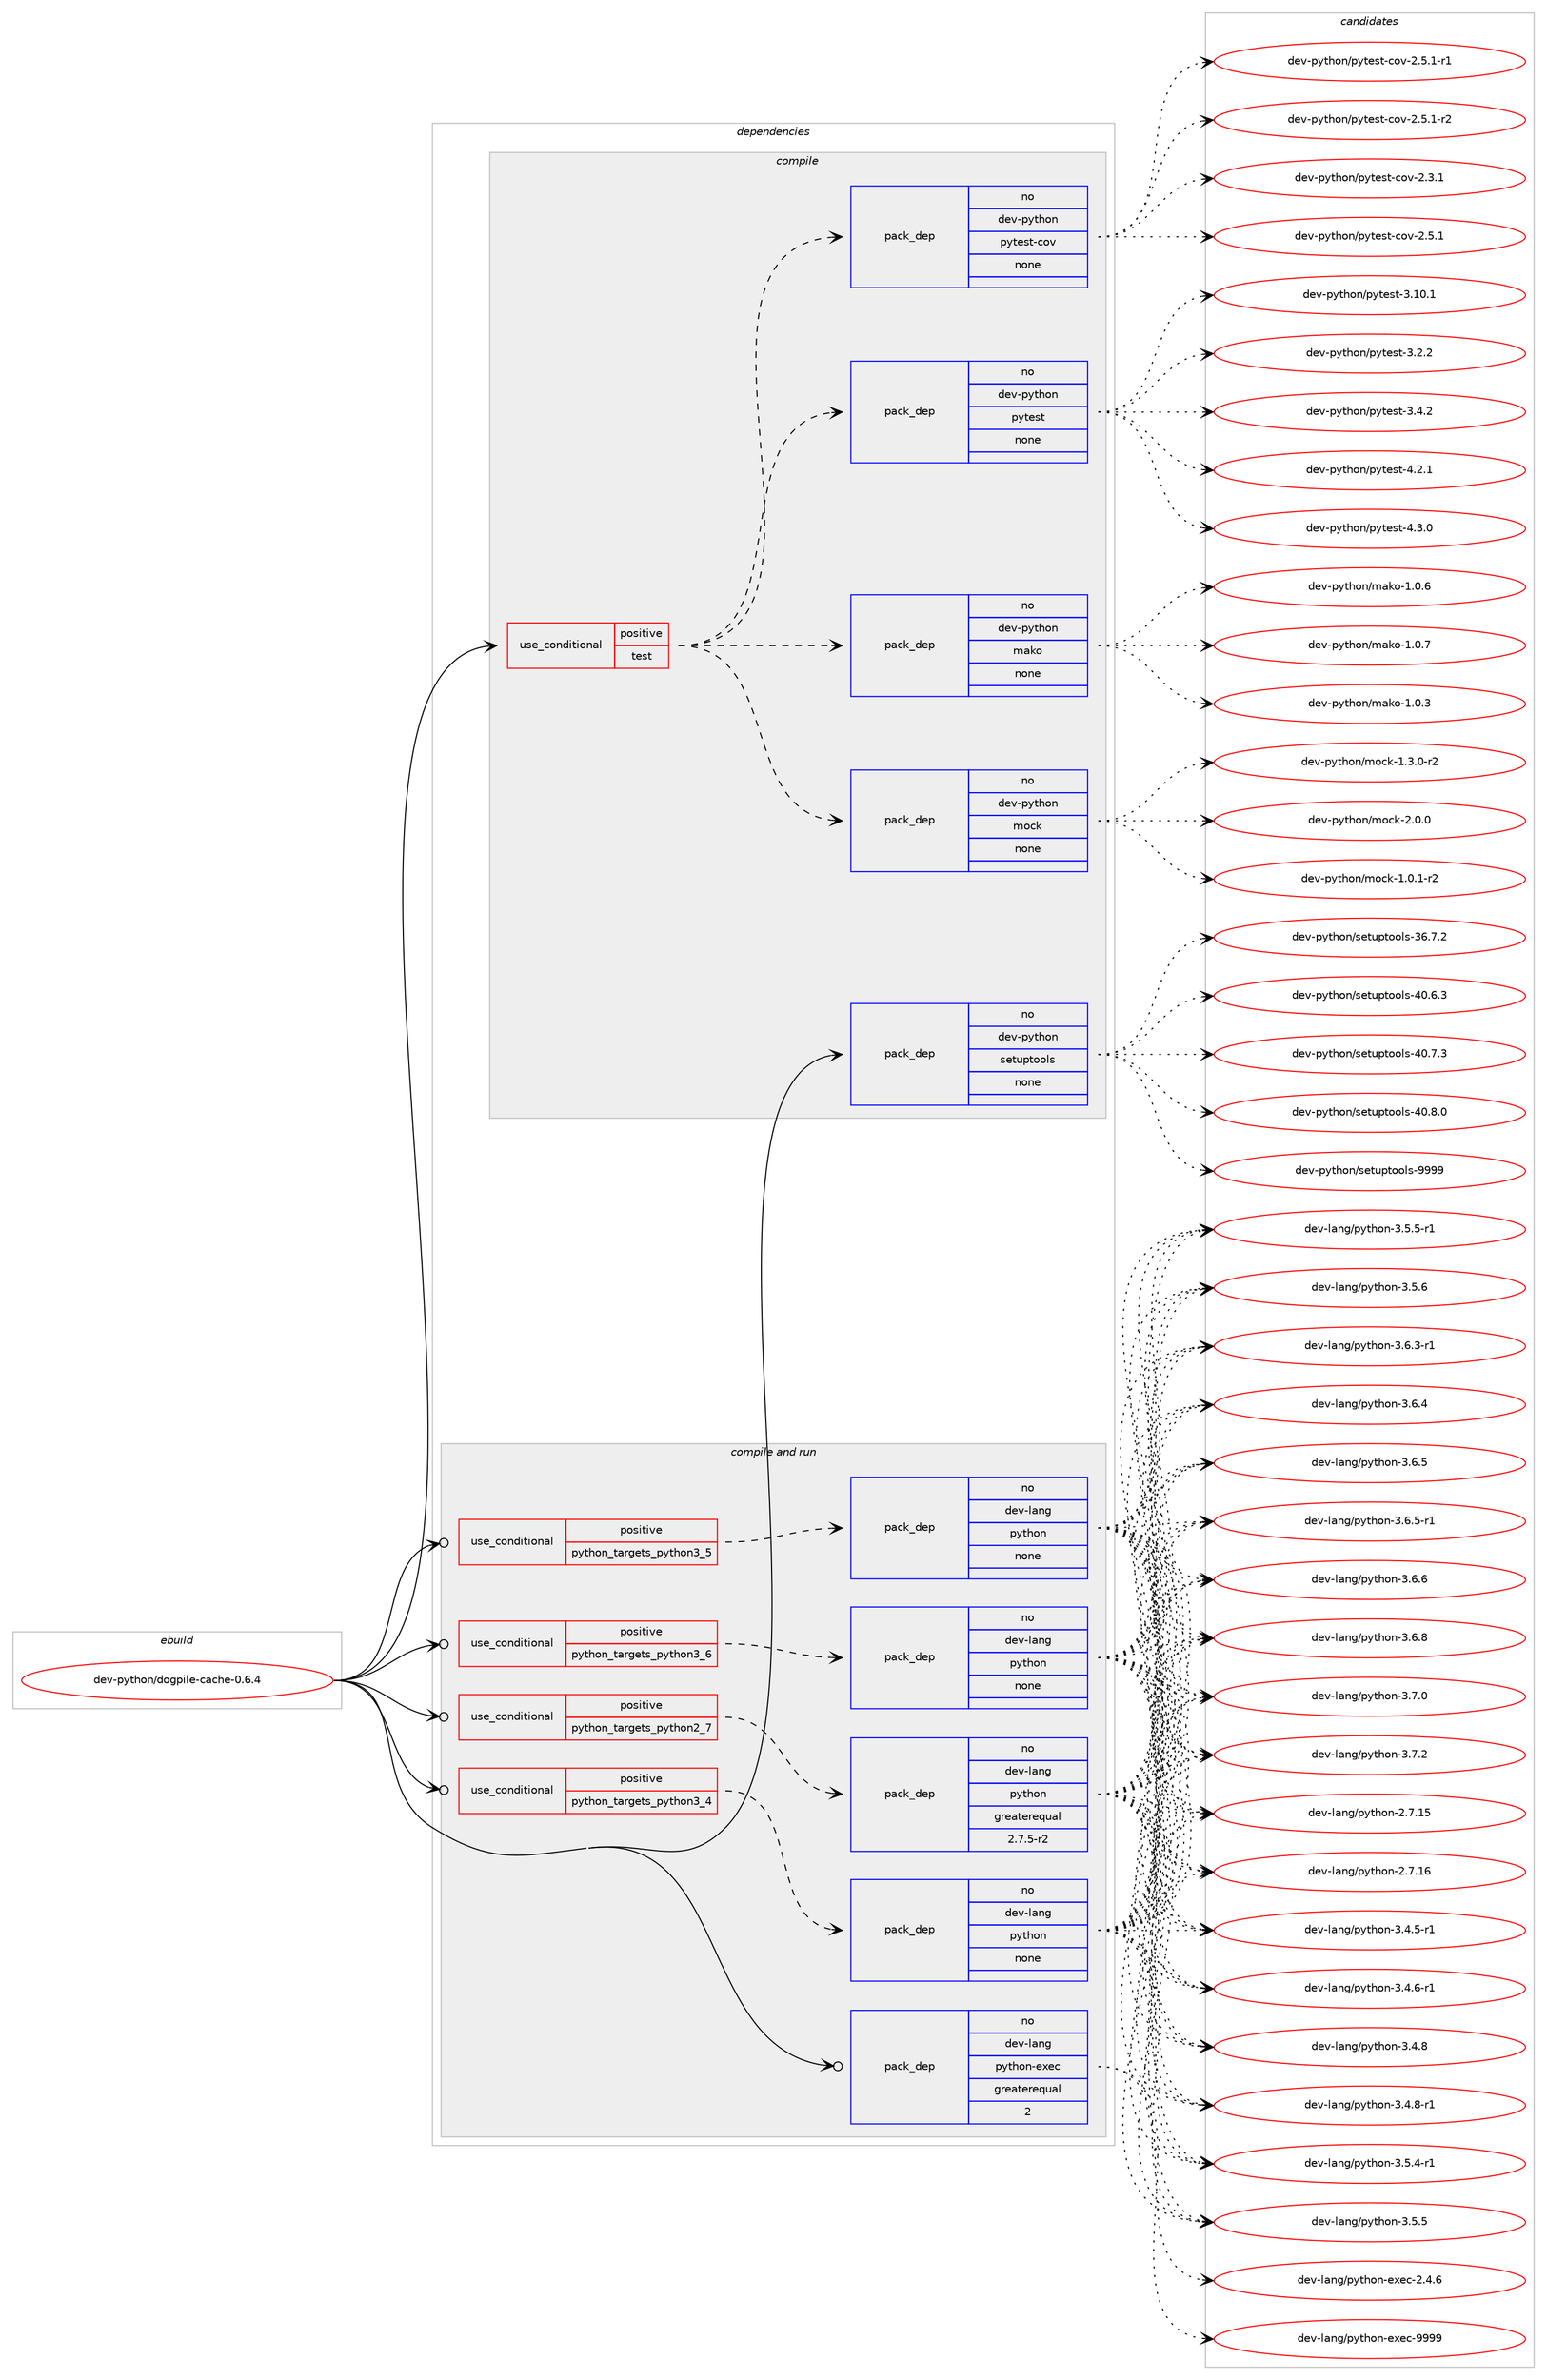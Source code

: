 digraph prolog {

# *************
# Graph options
# *************

newrank=true;
concentrate=true;
compound=true;
graph [rankdir=LR,fontname=Helvetica,fontsize=10,ranksep=1.5];#, ranksep=2.5, nodesep=0.2];
edge  [arrowhead=vee];
node  [fontname=Helvetica,fontsize=10];

# **********
# The ebuild
# **********

subgraph cluster_leftcol {
color=gray;
rank=same;
label=<<i>ebuild</i>>;
id [label="dev-python/dogpile-cache-0.6.4", color=red, width=4, href="../dev-python/dogpile-cache-0.6.4.svg"];
}

# ****************
# The dependencies
# ****************

subgraph cluster_midcol {
color=gray;
label=<<i>dependencies</i>>;
subgraph cluster_compile {
fillcolor="#eeeeee";
style=filled;
label=<<i>compile</i>>;
subgraph cond373635 {
dependency1407058 [label=<<TABLE BORDER="0" CELLBORDER="1" CELLSPACING="0" CELLPADDING="4"><TR><TD ROWSPAN="3" CELLPADDING="10">use_conditional</TD></TR><TR><TD>positive</TD></TR><TR><TD>test</TD></TR></TABLE>>, shape=none, color=red];
subgraph pack1010167 {
dependency1407059 [label=<<TABLE BORDER="0" CELLBORDER="1" CELLSPACING="0" CELLPADDING="4" WIDTH="220"><TR><TD ROWSPAN="6" CELLPADDING="30">pack_dep</TD></TR><TR><TD WIDTH="110">no</TD></TR><TR><TD>dev-python</TD></TR><TR><TD>pytest</TD></TR><TR><TD>none</TD></TR><TR><TD></TD></TR></TABLE>>, shape=none, color=blue];
}
dependency1407058:e -> dependency1407059:w [weight=20,style="dashed",arrowhead="vee"];
subgraph pack1010168 {
dependency1407060 [label=<<TABLE BORDER="0" CELLBORDER="1" CELLSPACING="0" CELLPADDING="4" WIDTH="220"><TR><TD ROWSPAN="6" CELLPADDING="30">pack_dep</TD></TR><TR><TD WIDTH="110">no</TD></TR><TR><TD>dev-python</TD></TR><TR><TD>pytest-cov</TD></TR><TR><TD>none</TD></TR><TR><TD></TD></TR></TABLE>>, shape=none, color=blue];
}
dependency1407058:e -> dependency1407060:w [weight=20,style="dashed",arrowhead="vee"];
subgraph pack1010169 {
dependency1407061 [label=<<TABLE BORDER="0" CELLBORDER="1" CELLSPACING="0" CELLPADDING="4" WIDTH="220"><TR><TD ROWSPAN="6" CELLPADDING="30">pack_dep</TD></TR><TR><TD WIDTH="110">no</TD></TR><TR><TD>dev-python</TD></TR><TR><TD>mock</TD></TR><TR><TD>none</TD></TR><TR><TD></TD></TR></TABLE>>, shape=none, color=blue];
}
dependency1407058:e -> dependency1407061:w [weight=20,style="dashed",arrowhead="vee"];
subgraph pack1010170 {
dependency1407062 [label=<<TABLE BORDER="0" CELLBORDER="1" CELLSPACING="0" CELLPADDING="4" WIDTH="220"><TR><TD ROWSPAN="6" CELLPADDING="30">pack_dep</TD></TR><TR><TD WIDTH="110">no</TD></TR><TR><TD>dev-python</TD></TR><TR><TD>mako</TD></TR><TR><TD>none</TD></TR><TR><TD></TD></TR></TABLE>>, shape=none, color=blue];
}
dependency1407058:e -> dependency1407062:w [weight=20,style="dashed",arrowhead="vee"];
}
id:e -> dependency1407058:w [weight=20,style="solid",arrowhead="vee"];
subgraph pack1010171 {
dependency1407063 [label=<<TABLE BORDER="0" CELLBORDER="1" CELLSPACING="0" CELLPADDING="4" WIDTH="220"><TR><TD ROWSPAN="6" CELLPADDING="30">pack_dep</TD></TR><TR><TD WIDTH="110">no</TD></TR><TR><TD>dev-python</TD></TR><TR><TD>setuptools</TD></TR><TR><TD>none</TD></TR><TR><TD></TD></TR></TABLE>>, shape=none, color=blue];
}
id:e -> dependency1407063:w [weight=20,style="solid",arrowhead="vee"];
}
subgraph cluster_compileandrun {
fillcolor="#eeeeee";
style=filled;
label=<<i>compile and run</i>>;
subgraph cond373636 {
dependency1407064 [label=<<TABLE BORDER="0" CELLBORDER="1" CELLSPACING="0" CELLPADDING="4"><TR><TD ROWSPAN="3" CELLPADDING="10">use_conditional</TD></TR><TR><TD>positive</TD></TR><TR><TD>python_targets_python2_7</TD></TR></TABLE>>, shape=none, color=red];
subgraph pack1010172 {
dependency1407065 [label=<<TABLE BORDER="0" CELLBORDER="1" CELLSPACING="0" CELLPADDING="4" WIDTH="220"><TR><TD ROWSPAN="6" CELLPADDING="30">pack_dep</TD></TR><TR><TD WIDTH="110">no</TD></TR><TR><TD>dev-lang</TD></TR><TR><TD>python</TD></TR><TR><TD>greaterequal</TD></TR><TR><TD>2.7.5-r2</TD></TR></TABLE>>, shape=none, color=blue];
}
dependency1407064:e -> dependency1407065:w [weight=20,style="dashed",arrowhead="vee"];
}
id:e -> dependency1407064:w [weight=20,style="solid",arrowhead="odotvee"];
subgraph cond373637 {
dependency1407066 [label=<<TABLE BORDER="0" CELLBORDER="1" CELLSPACING="0" CELLPADDING="4"><TR><TD ROWSPAN="3" CELLPADDING="10">use_conditional</TD></TR><TR><TD>positive</TD></TR><TR><TD>python_targets_python3_4</TD></TR></TABLE>>, shape=none, color=red];
subgraph pack1010173 {
dependency1407067 [label=<<TABLE BORDER="0" CELLBORDER="1" CELLSPACING="0" CELLPADDING="4" WIDTH="220"><TR><TD ROWSPAN="6" CELLPADDING="30">pack_dep</TD></TR><TR><TD WIDTH="110">no</TD></TR><TR><TD>dev-lang</TD></TR><TR><TD>python</TD></TR><TR><TD>none</TD></TR><TR><TD></TD></TR></TABLE>>, shape=none, color=blue];
}
dependency1407066:e -> dependency1407067:w [weight=20,style="dashed",arrowhead="vee"];
}
id:e -> dependency1407066:w [weight=20,style="solid",arrowhead="odotvee"];
subgraph cond373638 {
dependency1407068 [label=<<TABLE BORDER="0" CELLBORDER="1" CELLSPACING="0" CELLPADDING="4"><TR><TD ROWSPAN="3" CELLPADDING="10">use_conditional</TD></TR><TR><TD>positive</TD></TR><TR><TD>python_targets_python3_5</TD></TR></TABLE>>, shape=none, color=red];
subgraph pack1010174 {
dependency1407069 [label=<<TABLE BORDER="0" CELLBORDER="1" CELLSPACING="0" CELLPADDING="4" WIDTH="220"><TR><TD ROWSPAN="6" CELLPADDING="30">pack_dep</TD></TR><TR><TD WIDTH="110">no</TD></TR><TR><TD>dev-lang</TD></TR><TR><TD>python</TD></TR><TR><TD>none</TD></TR><TR><TD></TD></TR></TABLE>>, shape=none, color=blue];
}
dependency1407068:e -> dependency1407069:w [weight=20,style="dashed",arrowhead="vee"];
}
id:e -> dependency1407068:w [weight=20,style="solid",arrowhead="odotvee"];
subgraph cond373639 {
dependency1407070 [label=<<TABLE BORDER="0" CELLBORDER="1" CELLSPACING="0" CELLPADDING="4"><TR><TD ROWSPAN="3" CELLPADDING="10">use_conditional</TD></TR><TR><TD>positive</TD></TR><TR><TD>python_targets_python3_6</TD></TR></TABLE>>, shape=none, color=red];
subgraph pack1010175 {
dependency1407071 [label=<<TABLE BORDER="0" CELLBORDER="1" CELLSPACING="0" CELLPADDING="4" WIDTH="220"><TR><TD ROWSPAN="6" CELLPADDING="30">pack_dep</TD></TR><TR><TD WIDTH="110">no</TD></TR><TR><TD>dev-lang</TD></TR><TR><TD>python</TD></TR><TR><TD>none</TD></TR><TR><TD></TD></TR></TABLE>>, shape=none, color=blue];
}
dependency1407070:e -> dependency1407071:w [weight=20,style="dashed",arrowhead="vee"];
}
id:e -> dependency1407070:w [weight=20,style="solid",arrowhead="odotvee"];
subgraph pack1010176 {
dependency1407072 [label=<<TABLE BORDER="0" CELLBORDER="1" CELLSPACING="0" CELLPADDING="4" WIDTH="220"><TR><TD ROWSPAN="6" CELLPADDING="30">pack_dep</TD></TR><TR><TD WIDTH="110">no</TD></TR><TR><TD>dev-lang</TD></TR><TR><TD>python-exec</TD></TR><TR><TD>greaterequal</TD></TR><TR><TD>2</TD></TR></TABLE>>, shape=none, color=blue];
}
id:e -> dependency1407072:w [weight=20,style="solid",arrowhead="odotvee"];
}
subgraph cluster_run {
fillcolor="#eeeeee";
style=filled;
label=<<i>run</i>>;
}
}

# **************
# The candidates
# **************

subgraph cluster_choices {
rank=same;
color=gray;
label=<<i>candidates</i>>;

subgraph choice1010167 {
color=black;
nodesep=1;
choice100101118451121211161041111104711212111610111511645514649484649 [label="dev-python/pytest-3.10.1", color=red, width=4,href="../dev-python/pytest-3.10.1.svg"];
choice1001011184511212111610411111047112121116101115116455146504650 [label="dev-python/pytest-3.2.2", color=red, width=4,href="../dev-python/pytest-3.2.2.svg"];
choice1001011184511212111610411111047112121116101115116455146524650 [label="dev-python/pytest-3.4.2", color=red, width=4,href="../dev-python/pytest-3.4.2.svg"];
choice1001011184511212111610411111047112121116101115116455246504649 [label="dev-python/pytest-4.2.1", color=red, width=4,href="../dev-python/pytest-4.2.1.svg"];
choice1001011184511212111610411111047112121116101115116455246514648 [label="dev-python/pytest-4.3.0", color=red, width=4,href="../dev-python/pytest-4.3.0.svg"];
dependency1407059:e -> choice100101118451121211161041111104711212111610111511645514649484649:w [style=dotted,weight="100"];
dependency1407059:e -> choice1001011184511212111610411111047112121116101115116455146504650:w [style=dotted,weight="100"];
dependency1407059:e -> choice1001011184511212111610411111047112121116101115116455146524650:w [style=dotted,weight="100"];
dependency1407059:e -> choice1001011184511212111610411111047112121116101115116455246504649:w [style=dotted,weight="100"];
dependency1407059:e -> choice1001011184511212111610411111047112121116101115116455246514648:w [style=dotted,weight="100"];
}
subgraph choice1010168 {
color=black;
nodesep=1;
choice10010111845112121116104111110471121211161011151164599111118455046514649 [label="dev-python/pytest-cov-2.3.1", color=red, width=4,href="../dev-python/pytest-cov-2.3.1.svg"];
choice10010111845112121116104111110471121211161011151164599111118455046534649 [label="dev-python/pytest-cov-2.5.1", color=red, width=4,href="../dev-python/pytest-cov-2.5.1.svg"];
choice100101118451121211161041111104711212111610111511645991111184550465346494511449 [label="dev-python/pytest-cov-2.5.1-r1", color=red, width=4,href="../dev-python/pytest-cov-2.5.1-r1.svg"];
choice100101118451121211161041111104711212111610111511645991111184550465346494511450 [label="dev-python/pytest-cov-2.5.1-r2", color=red, width=4,href="../dev-python/pytest-cov-2.5.1-r2.svg"];
dependency1407060:e -> choice10010111845112121116104111110471121211161011151164599111118455046514649:w [style=dotted,weight="100"];
dependency1407060:e -> choice10010111845112121116104111110471121211161011151164599111118455046534649:w [style=dotted,weight="100"];
dependency1407060:e -> choice100101118451121211161041111104711212111610111511645991111184550465346494511449:w [style=dotted,weight="100"];
dependency1407060:e -> choice100101118451121211161041111104711212111610111511645991111184550465346494511450:w [style=dotted,weight="100"];
}
subgraph choice1010169 {
color=black;
nodesep=1;
choice1001011184511212111610411111047109111991074549464846494511450 [label="dev-python/mock-1.0.1-r2", color=red, width=4,href="../dev-python/mock-1.0.1-r2.svg"];
choice1001011184511212111610411111047109111991074549465146484511450 [label="dev-python/mock-1.3.0-r2", color=red, width=4,href="../dev-python/mock-1.3.0-r2.svg"];
choice100101118451121211161041111104710911199107455046484648 [label="dev-python/mock-2.0.0", color=red, width=4,href="../dev-python/mock-2.0.0.svg"];
dependency1407061:e -> choice1001011184511212111610411111047109111991074549464846494511450:w [style=dotted,weight="100"];
dependency1407061:e -> choice1001011184511212111610411111047109111991074549465146484511450:w [style=dotted,weight="100"];
dependency1407061:e -> choice100101118451121211161041111104710911199107455046484648:w [style=dotted,weight="100"];
}
subgraph choice1010170 {
color=black;
nodesep=1;
choice100101118451121211161041111104710997107111454946484651 [label="dev-python/mako-1.0.3", color=red, width=4,href="../dev-python/mako-1.0.3.svg"];
choice100101118451121211161041111104710997107111454946484654 [label="dev-python/mako-1.0.6", color=red, width=4,href="../dev-python/mako-1.0.6.svg"];
choice100101118451121211161041111104710997107111454946484655 [label="dev-python/mako-1.0.7", color=red, width=4,href="../dev-python/mako-1.0.7.svg"];
dependency1407062:e -> choice100101118451121211161041111104710997107111454946484651:w [style=dotted,weight="100"];
dependency1407062:e -> choice100101118451121211161041111104710997107111454946484654:w [style=dotted,weight="100"];
dependency1407062:e -> choice100101118451121211161041111104710997107111454946484655:w [style=dotted,weight="100"];
}
subgraph choice1010171 {
color=black;
nodesep=1;
choice100101118451121211161041111104711510111611711211611111110811545515446554650 [label="dev-python/setuptools-36.7.2", color=red, width=4,href="../dev-python/setuptools-36.7.2.svg"];
choice100101118451121211161041111104711510111611711211611111110811545524846544651 [label="dev-python/setuptools-40.6.3", color=red, width=4,href="../dev-python/setuptools-40.6.3.svg"];
choice100101118451121211161041111104711510111611711211611111110811545524846554651 [label="dev-python/setuptools-40.7.3", color=red, width=4,href="../dev-python/setuptools-40.7.3.svg"];
choice100101118451121211161041111104711510111611711211611111110811545524846564648 [label="dev-python/setuptools-40.8.0", color=red, width=4,href="../dev-python/setuptools-40.8.0.svg"];
choice10010111845112121116104111110471151011161171121161111111081154557575757 [label="dev-python/setuptools-9999", color=red, width=4,href="../dev-python/setuptools-9999.svg"];
dependency1407063:e -> choice100101118451121211161041111104711510111611711211611111110811545515446554650:w [style=dotted,weight="100"];
dependency1407063:e -> choice100101118451121211161041111104711510111611711211611111110811545524846544651:w [style=dotted,weight="100"];
dependency1407063:e -> choice100101118451121211161041111104711510111611711211611111110811545524846554651:w [style=dotted,weight="100"];
dependency1407063:e -> choice100101118451121211161041111104711510111611711211611111110811545524846564648:w [style=dotted,weight="100"];
dependency1407063:e -> choice10010111845112121116104111110471151011161171121161111111081154557575757:w [style=dotted,weight="100"];
}
subgraph choice1010172 {
color=black;
nodesep=1;
choice10010111845108971101034711212111610411111045504655464953 [label="dev-lang/python-2.7.15", color=red, width=4,href="../dev-lang/python-2.7.15.svg"];
choice10010111845108971101034711212111610411111045504655464954 [label="dev-lang/python-2.7.16", color=red, width=4,href="../dev-lang/python-2.7.16.svg"];
choice1001011184510897110103471121211161041111104551465246534511449 [label="dev-lang/python-3.4.5-r1", color=red, width=4,href="../dev-lang/python-3.4.5-r1.svg"];
choice1001011184510897110103471121211161041111104551465246544511449 [label="dev-lang/python-3.4.6-r1", color=red, width=4,href="../dev-lang/python-3.4.6-r1.svg"];
choice100101118451089711010347112121116104111110455146524656 [label="dev-lang/python-3.4.8", color=red, width=4,href="../dev-lang/python-3.4.8.svg"];
choice1001011184510897110103471121211161041111104551465246564511449 [label="dev-lang/python-3.4.8-r1", color=red, width=4,href="../dev-lang/python-3.4.8-r1.svg"];
choice1001011184510897110103471121211161041111104551465346524511449 [label="dev-lang/python-3.5.4-r1", color=red, width=4,href="../dev-lang/python-3.5.4-r1.svg"];
choice100101118451089711010347112121116104111110455146534653 [label="dev-lang/python-3.5.5", color=red, width=4,href="../dev-lang/python-3.5.5.svg"];
choice1001011184510897110103471121211161041111104551465346534511449 [label="dev-lang/python-3.5.5-r1", color=red, width=4,href="../dev-lang/python-3.5.5-r1.svg"];
choice100101118451089711010347112121116104111110455146534654 [label="dev-lang/python-3.5.6", color=red, width=4,href="../dev-lang/python-3.5.6.svg"];
choice1001011184510897110103471121211161041111104551465446514511449 [label="dev-lang/python-3.6.3-r1", color=red, width=4,href="../dev-lang/python-3.6.3-r1.svg"];
choice100101118451089711010347112121116104111110455146544652 [label="dev-lang/python-3.6.4", color=red, width=4,href="../dev-lang/python-3.6.4.svg"];
choice100101118451089711010347112121116104111110455146544653 [label="dev-lang/python-3.6.5", color=red, width=4,href="../dev-lang/python-3.6.5.svg"];
choice1001011184510897110103471121211161041111104551465446534511449 [label="dev-lang/python-3.6.5-r1", color=red, width=4,href="../dev-lang/python-3.6.5-r1.svg"];
choice100101118451089711010347112121116104111110455146544654 [label="dev-lang/python-3.6.6", color=red, width=4,href="../dev-lang/python-3.6.6.svg"];
choice100101118451089711010347112121116104111110455146544656 [label="dev-lang/python-3.6.8", color=red, width=4,href="../dev-lang/python-3.6.8.svg"];
choice100101118451089711010347112121116104111110455146554648 [label="dev-lang/python-3.7.0", color=red, width=4,href="../dev-lang/python-3.7.0.svg"];
choice100101118451089711010347112121116104111110455146554650 [label="dev-lang/python-3.7.2", color=red, width=4,href="../dev-lang/python-3.7.2.svg"];
dependency1407065:e -> choice10010111845108971101034711212111610411111045504655464953:w [style=dotted,weight="100"];
dependency1407065:e -> choice10010111845108971101034711212111610411111045504655464954:w [style=dotted,weight="100"];
dependency1407065:e -> choice1001011184510897110103471121211161041111104551465246534511449:w [style=dotted,weight="100"];
dependency1407065:e -> choice1001011184510897110103471121211161041111104551465246544511449:w [style=dotted,weight="100"];
dependency1407065:e -> choice100101118451089711010347112121116104111110455146524656:w [style=dotted,weight="100"];
dependency1407065:e -> choice1001011184510897110103471121211161041111104551465246564511449:w [style=dotted,weight="100"];
dependency1407065:e -> choice1001011184510897110103471121211161041111104551465346524511449:w [style=dotted,weight="100"];
dependency1407065:e -> choice100101118451089711010347112121116104111110455146534653:w [style=dotted,weight="100"];
dependency1407065:e -> choice1001011184510897110103471121211161041111104551465346534511449:w [style=dotted,weight="100"];
dependency1407065:e -> choice100101118451089711010347112121116104111110455146534654:w [style=dotted,weight="100"];
dependency1407065:e -> choice1001011184510897110103471121211161041111104551465446514511449:w [style=dotted,weight="100"];
dependency1407065:e -> choice100101118451089711010347112121116104111110455146544652:w [style=dotted,weight="100"];
dependency1407065:e -> choice100101118451089711010347112121116104111110455146544653:w [style=dotted,weight="100"];
dependency1407065:e -> choice1001011184510897110103471121211161041111104551465446534511449:w [style=dotted,weight="100"];
dependency1407065:e -> choice100101118451089711010347112121116104111110455146544654:w [style=dotted,weight="100"];
dependency1407065:e -> choice100101118451089711010347112121116104111110455146544656:w [style=dotted,weight="100"];
dependency1407065:e -> choice100101118451089711010347112121116104111110455146554648:w [style=dotted,weight="100"];
dependency1407065:e -> choice100101118451089711010347112121116104111110455146554650:w [style=dotted,weight="100"];
}
subgraph choice1010173 {
color=black;
nodesep=1;
choice10010111845108971101034711212111610411111045504655464953 [label="dev-lang/python-2.7.15", color=red, width=4,href="../dev-lang/python-2.7.15.svg"];
choice10010111845108971101034711212111610411111045504655464954 [label="dev-lang/python-2.7.16", color=red, width=4,href="../dev-lang/python-2.7.16.svg"];
choice1001011184510897110103471121211161041111104551465246534511449 [label="dev-lang/python-3.4.5-r1", color=red, width=4,href="../dev-lang/python-3.4.5-r1.svg"];
choice1001011184510897110103471121211161041111104551465246544511449 [label="dev-lang/python-3.4.6-r1", color=red, width=4,href="../dev-lang/python-3.4.6-r1.svg"];
choice100101118451089711010347112121116104111110455146524656 [label="dev-lang/python-3.4.8", color=red, width=4,href="../dev-lang/python-3.4.8.svg"];
choice1001011184510897110103471121211161041111104551465246564511449 [label="dev-lang/python-3.4.8-r1", color=red, width=4,href="../dev-lang/python-3.4.8-r1.svg"];
choice1001011184510897110103471121211161041111104551465346524511449 [label="dev-lang/python-3.5.4-r1", color=red, width=4,href="../dev-lang/python-3.5.4-r1.svg"];
choice100101118451089711010347112121116104111110455146534653 [label="dev-lang/python-3.5.5", color=red, width=4,href="../dev-lang/python-3.5.5.svg"];
choice1001011184510897110103471121211161041111104551465346534511449 [label="dev-lang/python-3.5.5-r1", color=red, width=4,href="../dev-lang/python-3.5.5-r1.svg"];
choice100101118451089711010347112121116104111110455146534654 [label="dev-lang/python-3.5.6", color=red, width=4,href="../dev-lang/python-3.5.6.svg"];
choice1001011184510897110103471121211161041111104551465446514511449 [label="dev-lang/python-3.6.3-r1", color=red, width=4,href="../dev-lang/python-3.6.3-r1.svg"];
choice100101118451089711010347112121116104111110455146544652 [label="dev-lang/python-3.6.4", color=red, width=4,href="../dev-lang/python-3.6.4.svg"];
choice100101118451089711010347112121116104111110455146544653 [label="dev-lang/python-3.6.5", color=red, width=4,href="../dev-lang/python-3.6.5.svg"];
choice1001011184510897110103471121211161041111104551465446534511449 [label="dev-lang/python-3.6.5-r1", color=red, width=4,href="../dev-lang/python-3.6.5-r1.svg"];
choice100101118451089711010347112121116104111110455146544654 [label="dev-lang/python-3.6.6", color=red, width=4,href="../dev-lang/python-3.6.6.svg"];
choice100101118451089711010347112121116104111110455146544656 [label="dev-lang/python-3.6.8", color=red, width=4,href="../dev-lang/python-3.6.8.svg"];
choice100101118451089711010347112121116104111110455146554648 [label="dev-lang/python-3.7.0", color=red, width=4,href="../dev-lang/python-3.7.0.svg"];
choice100101118451089711010347112121116104111110455146554650 [label="dev-lang/python-3.7.2", color=red, width=4,href="../dev-lang/python-3.7.2.svg"];
dependency1407067:e -> choice10010111845108971101034711212111610411111045504655464953:w [style=dotted,weight="100"];
dependency1407067:e -> choice10010111845108971101034711212111610411111045504655464954:w [style=dotted,weight="100"];
dependency1407067:e -> choice1001011184510897110103471121211161041111104551465246534511449:w [style=dotted,weight="100"];
dependency1407067:e -> choice1001011184510897110103471121211161041111104551465246544511449:w [style=dotted,weight="100"];
dependency1407067:e -> choice100101118451089711010347112121116104111110455146524656:w [style=dotted,weight="100"];
dependency1407067:e -> choice1001011184510897110103471121211161041111104551465246564511449:w [style=dotted,weight="100"];
dependency1407067:e -> choice1001011184510897110103471121211161041111104551465346524511449:w [style=dotted,weight="100"];
dependency1407067:e -> choice100101118451089711010347112121116104111110455146534653:w [style=dotted,weight="100"];
dependency1407067:e -> choice1001011184510897110103471121211161041111104551465346534511449:w [style=dotted,weight="100"];
dependency1407067:e -> choice100101118451089711010347112121116104111110455146534654:w [style=dotted,weight="100"];
dependency1407067:e -> choice1001011184510897110103471121211161041111104551465446514511449:w [style=dotted,weight="100"];
dependency1407067:e -> choice100101118451089711010347112121116104111110455146544652:w [style=dotted,weight="100"];
dependency1407067:e -> choice100101118451089711010347112121116104111110455146544653:w [style=dotted,weight="100"];
dependency1407067:e -> choice1001011184510897110103471121211161041111104551465446534511449:w [style=dotted,weight="100"];
dependency1407067:e -> choice100101118451089711010347112121116104111110455146544654:w [style=dotted,weight="100"];
dependency1407067:e -> choice100101118451089711010347112121116104111110455146544656:w [style=dotted,weight="100"];
dependency1407067:e -> choice100101118451089711010347112121116104111110455146554648:w [style=dotted,weight="100"];
dependency1407067:e -> choice100101118451089711010347112121116104111110455146554650:w [style=dotted,weight="100"];
}
subgraph choice1010174 {
color=black;
nodesep=1;
choice10010111845108971101034711212111610411111045504655464953 [label="dev-lang/python-2.7.15", color=red, width=4,href="../dev-lang/python-2.7.15.svg"];
choice10010111845108971101034711212111610411111045504655464954 [label="dev-lang/python-2.7.16", color=red, width=4,href="../dev-lang/python-2.7.16.svg"];
choice1001011184510897110103471121211161041111104551465246534511449 [label="dev-lang/python-3.4.5-r1", color=red, width=4,href="../dev-lang/python-3.4.5-r1.svg"];
choice1001011184510897110103471121211161041111104551465246544511449 [label="dev-lang/python-3.4.6-r1", color=red, width=4,href="../dev-lang/python-3.4.6-r1.svg"];
choice100101118451089711010347112121116104111110455146524656 [label="dev-lang/python-3.4.8", color=red, width=4,href="../dev-lang/python-3.4.8.svg"];
choice1001011184510897110103471121211161041111104551465246564511449 [label="dev-lang/python-3.4.8-r1", color=red, width=4,href="../dev-lang/python-3.4.8-r1.svg"];
choice1001011184510897110103471121211161041111104551465346524511449 [label="dev-lang/python-3.5.4-r1", color=red, width=4,href="../dev-lang/python-3.5.4-r1.svg"];
choice100101118451089711010347112121116104111110455146534653 [label="dev-lang/python-3.5.5", color=red, width=4,href="../dev-lang/python-3.5.5.svg"];
choice1001011184510897110103471121211161041111104551465346534511449 [label="dev-lang/python-3.5.5-r1", color=red, width=4,href="../dev-lang/python-3.5.5-r1.svg"];
choice100101118451089711010347112121116104111110455146534654 [label="dev-lang/python-3.5.6", color=red, width=4,href="../dev-lang/python-3.5.6.svg"];
choice1001011184510897110103471121211161041111104551465446514511449 [label="dev-lang/python-3.6.3-r1", color=red, width=4,href="../dev-lang/python-3.6.3-r1.svg"];
choice100101118451089711010347112121116104111110455146544652 [label="dev-lang/python-3.6.4", color=red, width=4,href="../dev-lang/python-3.6.4.svg"];
choice100101118451089711010347112121116104111110455146544653 [label="dev-lang/python-3.6.5", color=red, width=4,href="../dev-lang/python-3.6.5.svg"];
choice1001011184510897110103471121211161041111104551465446534511449 [label="dev-lang/python-3.6.5-r1", color=red, width=4,href="../dev-lang/python-3.6.5-r1.svg"];
choice100101118451089711010347112121116104111110455146544654 [label="dev-lang/python-3.6.6", color=red, width=4,href="../dev-lang/python-3.6.6.svg"];
choice100101118451089711010347112121116104111110455146544656 [label="dev-lang/python-3.6.8", color=red, width=4,href="../dev-lang/python-3.6.8.svg"];
choice100101118451089711010347112121116104111110455146554648 [label="dev-lang/python-3.7.0", color=red, width=4,href="../dev-lang/python-3.7.0.svg"];
choice100101118451089711010347112121116104111110455146554650 [label="dev-lang/python-3.7.2", color=red, width=4,href="../dev-lang/python-3.7.2.svg"];
dependency1407069:e -> choice10010111845108971101034711212111610411111045504655464953:w [style=dotted,weight="100"];
dependency1407069:e -> choice10010111845108971101034711212111610411111045504655464954:w [style=dotted,weight="100"];
dependency1407069:e -> choice1001011184510897110103471121211161041111104551465246534511449:w [style=dotted,weight="100"];
dependency1407069:e -> choice1001011184510897110103471121211161041111104551465246544511449:w [style=dotted,weight="100"];
dependency1407069:e -> choice100101118451089711010347112121116104111110455146524656:w [style=dotted,weight="100"];
dependency1407069:e -> choice1001011184510897110103471121211161041111104551465246564511449:w [style=dotted,weight="100"];
dependency1407069:e -> choice1001011184510897110103471121211161041111104551465346524511449:w [style=dotted,weight="100"];
dependency1407069:e -> choice100101118451089711010347112121116104111110455146534653:w [style=dotted,weight="100"];
dependency1407069:e -> choice1001011184510897110103471121211161041111104551465346534511449:w [style=dotted,weight="100"];
dependency1407069:e -> choice100101118451089711010347112121116104111110455146534654:w [style=dotted,weight="100"];
dependency1407069:e -> choice1001011184510897110103471121211161041111104551465446514511449:w [style=dotted,weight="100"];
dependency1407069:e -> choice100101118451089711010347112121116104111110455146544652:w [style=dotted,weight="100"];
dependency1407069:e -> choice100101118451089711010347112121116104111110455146544653:w [style=dotted,weight="100"];
dependency1407069:e -> choice1001011184510897110103471121211161041111104551465446534511449:w [style=dotted,weight="100"];
dependency1407069:e -> choice100101118451089711010347112121116104111110455146544654:w [style=dotted,weight="100"];
dependency1407069:e -> choice100101118451089711010347112121116104111110455146544656:w [style=dotted,weight="100"];
dependency1407069:e -> choice100101118451089711010347112121116104111110455146554648:w [style=dotted,weight="100"];
dependency1407069:e -> choice100101118451089711010347112121116104111110455146554650:w [style=dotted,weight="100"];
}
subgraph choice1010175 {
color=black;
nodesep=1;
choice10010111845108971101034711212111610411111045504655464953 [label="dev-lang/python-2.7.15", color=red, width=4,href="../dev-lang/python-2.7.15.svg"];
choice10010111845108971101034711212111610411111045504655464954 [label="dev-lang/python-2.7.16", color=red, width=4,href="../dev-lang/python-2.7.16.svg"];
choice1001011184510897110103471121211161041111104551465246534511449 [label="dev-lang/python-3.4.5-r1", color=red, width=4,href="../dev-lang/python-3.4.5-r1.svg"];
choice1001011184510897110103471121211161041111104551465246544511449 [label="dev-lang/python-3.4.6-r1", color=red, width=4,href="../dev-lang/python-3.4.6-r1.svg"];
choice100101118451089711010347112121116104111110455146524656 [label="dev-lang/python-3.4.8", color=red, width=4,href="../dev-lang/python-3.4.8.svg"];
choice1001011184510897110103471121211161041111104551465246564511449 [label="dev-lang/python-3.4.8-r1", color=red, width=4,href="../dev-lang/python-3.4.8-r1.svg"];
choice1001011184510897110103471121211161041111104551465346524511449 [label="dev-lang/python-3.5.4-r1", color=red, width=4,href="../dev-lang/python-3.5.4-r1.svg"];
choice100101118451089711010347112121116104111110455146534653 [label="dev-lang/python-3.5.5", color=red, width=4,href="../dev-lang/python-3.5.5.svg"];
choice1001011184510897110103471121211161041111104551465346534511449 [label="dev-lang/python-3.5.5-r1", color=red, width=4,href="../dev-lang/python-3.5.5-r1.svg"];
choice100101118451089711010347112121116104111110455146534654 [label="dev-lang/python-3.5.6", color=red, width=4,href="../dev-lang/python-3.5.6.svg"];
choice1001011184510897110103471121211161041111104551465446514511449 [label="dev-lang/python-3.6.3-r1", color=red, width=4,href="../dev-lang/python-3.6.3-r1.svg"];
choice100101118451089711010347112121116104111110455146544652 [label="dev-lang/python-3.6.4", color=red, width=4,href="../dev-lang/python-3.6.4.svg"];
choice100101118451089711010347112121116104111110455146544653 [label="dev-lang/python-3.6.5", color=red, width=4,href="../dev-lang/python-3.6.5.svg"];
choice1001011184510897110103471121211161041111104551465446534511449 [label="dev-lang/python-3.6.5-r1", color=red, width=4,href="../dev-lang/python-3.6.5-r1.svg"];
choice100101118451089711010347112121116104111110455146544654 [label="dev-lang/python-3.6.6", color=red, width=4,href="../dev-lang/python-3.6.6.svg"];
choice100101118451089711010347112121116104111110455146544656 [label="dev-lang/python-3.6.8", color=red, width=4,href="../dev-lang/python-3.6.8.svg"];
choice100101118451089711010347112121116104111110455146554648 [label="dev-lang/python-3.7.0", color=red, width=4,href="../dev-lang/python-3.7.0.svg"];
choice100101118451089711010347112121116104111110455146554650 [label="dev-lang/python-3.7.2", color=red, width=4,href="../dev-lang/python-3.7.2.svg"];
dependency1407071:e -> choice10010111845108971101034711212111610411111045504655464953:w [style=dotted,weight="100"];
dependency1407071:e -> choice10010111845108971101034711212111610411111045504655464954:w [style=dotted,weight="100"];
dependency1407071:e -> choice1001011184510897110103471121211161041111104551465246534511449:w [style=dotted,weight="100"];
dependency1407071:e -> choice1001011184510897110103471121211161041111104551465246544511449:w [style=dotted,weight="100"];
dependency1407071:e -> choice100101118451089711010347112121116104111110455146524656:w [style=dotted,weight="100"];
dependency1407071:e -> choice1001011184510897110103471121211161041111104551465246564511449:w [style=dotted,weight="100"];
dependency1407071:e -> choice1001011184510897110103471121211161041111104551465346524511449:w [style=dotted,weight="100"];
dependency1407071:e -> choice100101118451089711010347112121116104111110455146534653:w [style=dotted,weight="100"];
dependency1407071:e -> choice1001011184510897110103471121211161041111104551465346534511449:w [style=dotted,weight="100"];
dependency1407071:e -> choice100101118451089711010347112121116104111110455146534654:w [style=dotted,weight="100"];
dependency1407071:e -> choice1001011184510897110103471121211161041111104551465446514511449:w [style=dotted,weight="100"];
dependency1407071:e -> choice100101118451089711010347112121116104111110455146544652:w [style=dotted,weight="100"];
dependency1407071:e -> choice100101118451089711010347112121116104111110455146544653:w [style=dotted,weight="100"];
dependency1407071:e -> choice1001011184510897110103471121211161041111104551465446534511449:w [style=dotted,weight="100"];
dependency1407071:e -> choice100101118451089711010347112121116104111110455146544654:w [style=dotted,weight="100"];
dependency1407071:e -> choice100101118451089711010347112121116104111110455146544656:w [style=dotted,weight="100"];
dependency1407071:e -> choice100101118451089711010347112121116104111110455146554648:w [style=dotted,weight="100"];
dependency1407071:e -> choice100101118451089711010347112121116104111110455146554650:w [style=dotted,weight="100"];
}
subgraph choice1010176 {
color=black;
nodesep=1;
choice1001011184510897110103471121211161041111104510112010199455046524654 [label="dev-lang/python-exec-2.4.6", color=red, width=4,href="../dev-lang/python-exec-2.4.6.svg"];
choice10010111845108971101034711212111610411111045101120101994557575757 [label="dev-lang/python-exec-9999", color=red, width=4,href="../dev-lang/python-exec-9999.svg"];
dependency1407072:e -> choice1001011184510897110103471121211161041111104510112010199455046524654:w [style=dotted,weight="100"];
dependency1407072:e -> choice10010111845108971101034711212111610411111045101120101994557575757:w [style=dotted,weight="100"];
}
}

}
